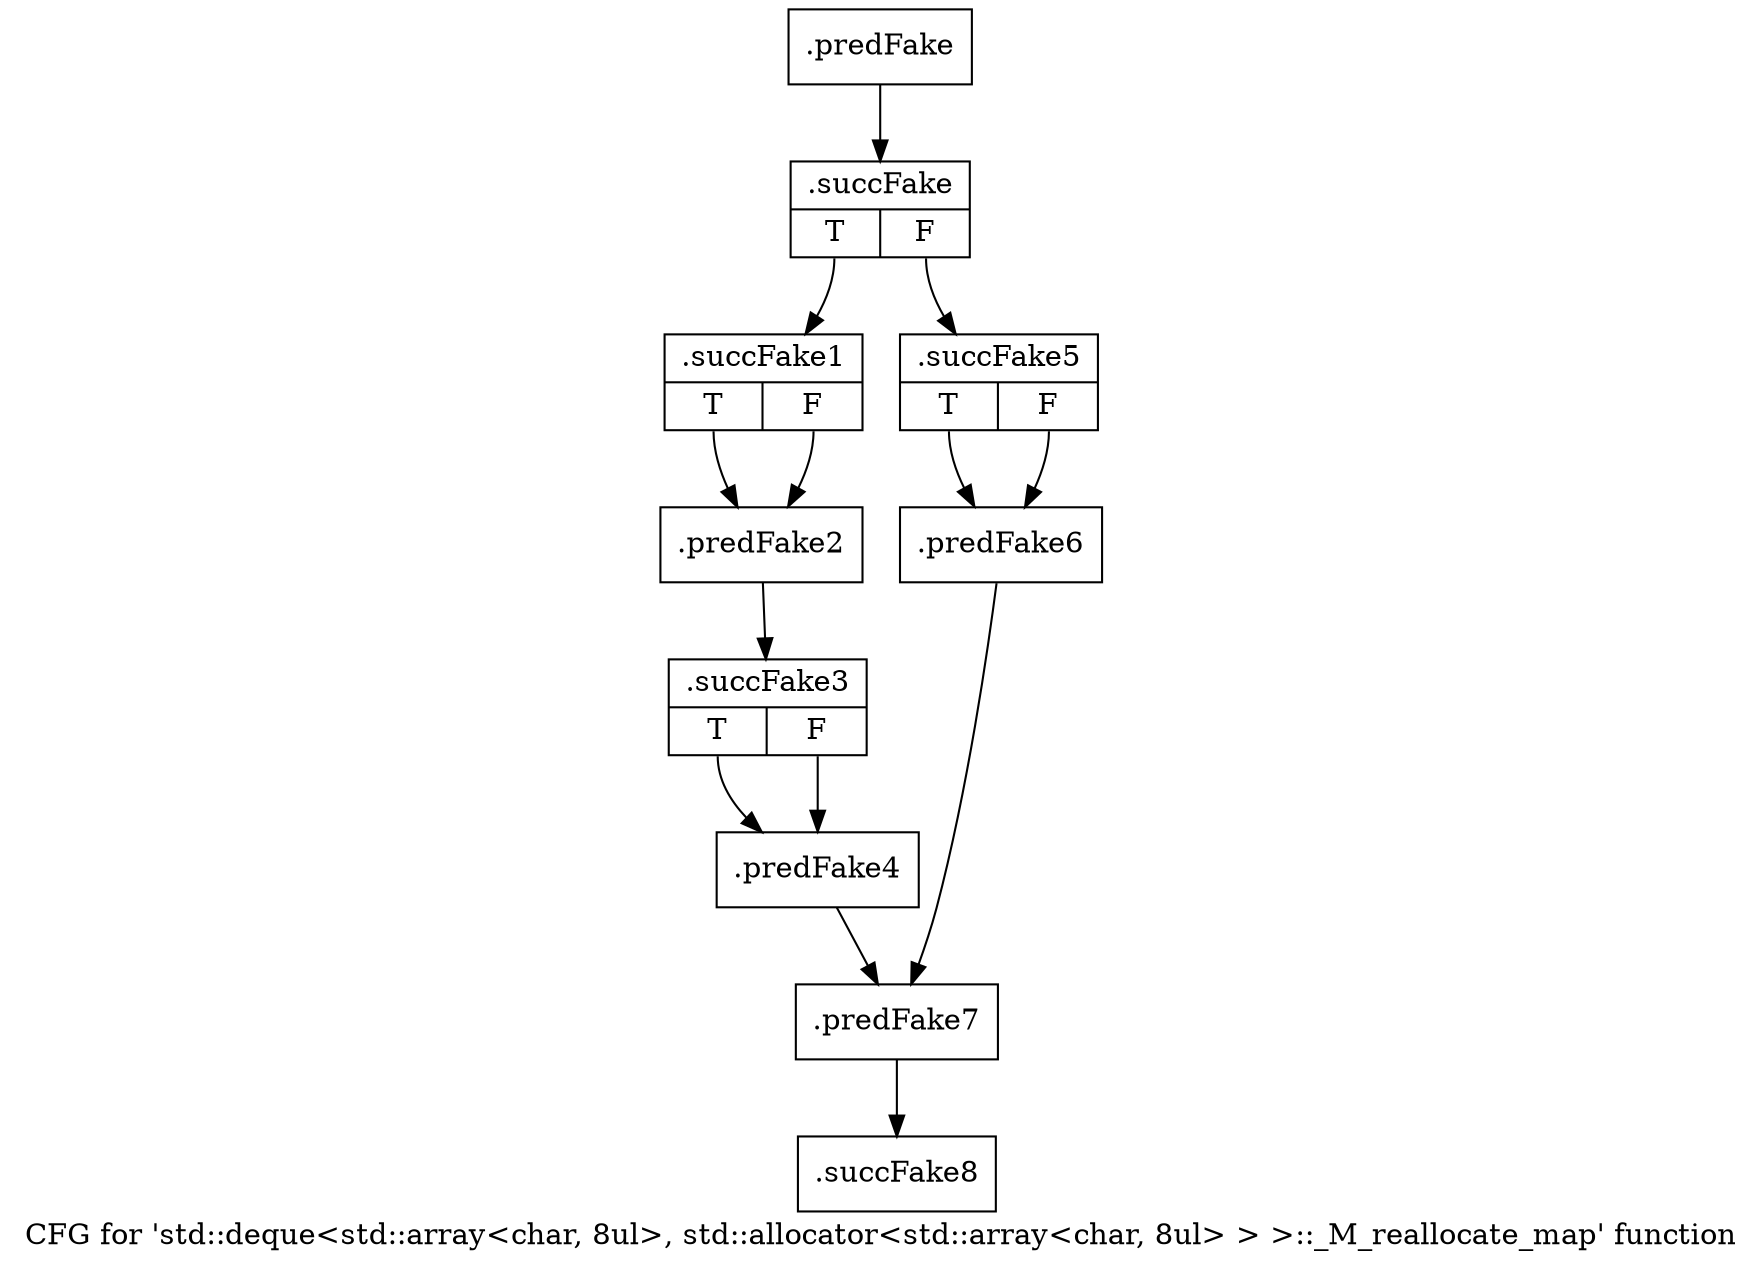 digraph "CFG for 'std::deque\<std::array\<char, 8ul\>, std::allocator\<std::array\<char, 8ul\> \> \>::_M_reallocate_map' function" {
	label="CFG for 'std::deque\<std::array\<char, 8ul\>, std::allocator\<std::array\<char, 8ul\> \> \>::_M_reallocate_map' function";

	Node0x5bb9960 [shape=record,filename="",linenumber="",label="{.predFake}"];
	Node0x5bb9960 -> Node0x6131eb0[ callList="" memoryops="" filename="/mnt/xilinx/Vitis_HLS/2021.2/tps/lnx64/gcc-6.2.0/lib/gcc/x86_64-pc-linux-gnu/6.2.0/../../../../include/c++/6.2.0/bits/deque.tcc" execusionnum="0"];
	Node0x6131eb0 [shape=record,filename="/mnt/xilinx/Vitis_HLS/2021.2/tps/lnx64/gcc-6.2.0/lib/gcc/x86_64-pc-linux-gnu/6.2.0/../../../../include/c++/6.2.0/bits/deque.tcc",linenumber="909",label="{.succFake|{<s0>T|<s1>F}}"];
	Node0x6131eb0:s0 -> Node0x6131f60[ callList="" memoryops="" filename="/mnt/xilinx/Vitis_HLS/2021.2/tps/lnx64/gcc-6.2.0/lib/gcc/x86_64-pc-linux-gnu/6.2.0/../../../../include/c++/6.2.0/bits/deque.tcc" execusionnum="0"];
	Node0x6131eb0:s1 -> Node0x6132310[ callList="" memoryops="" filename="/mnt/xilinx/Vitis_HLS/2021.2/tps/lnx64/gcc-6.2.0/lib/gcc/x86_64-pc-linux-gnu/6.2.0/../../../../include/c++/6.2.0/bits/deque.tcc" execusionnum="0"];
	Node0x6131f60 [shape=record,filename="/mnt/xilinx/Vitis_HLS/2021.2/tps/lnx64/gcc-6.2.0/lib/gcc/x86_64-pc-linux-gnu/6.2.0/../../../../include/c++/6.2.0/bits/deque.tcc",linenumber="913",label="{.succFake1|{<s0>T|<s1>F}}"];
	Node0x6131f60:s0 -> Node0x5bba2e0[ callList="" memoryops="" filename="/mnt/xilinx/Vitis_HLS/2021.2/tps/lnx64/gcc-6.2.0/lib/gcc/x86_64-pc-linux-gnu/6.2.0/../../../../include/c++/6.2.0/bits/deque.tcc" execusionnum="0"];
	Node0x6131f60:s1 -> Node0x5bba2e0[ callList="" memoryops="" filename="/mnt/xilinx/Vitis_HLS/2021.2/tps/lnx64/gcc-6.2.0/lib/gcc/x86_64-pc-linux-gnu/6.2.0/../../../../include/c++/6.2.0/bits/deque.tcc" execusionnum="0"];
	Node0x5bba2e0 [shape=record,filename="/mnt/xilinx/Vitis_HLS/2021.2/tps/lnx64/gcc-6.2.0/lib/gcc/x86_64-pc-linux-gnu/6.2.0/../../../../include/c++/6.2.0/bits/deque.tcc",linenumber="913",label="{.predFake2}"];
	Node0x5bba2e0 -> Node0x6132150[ callList="" memoryops="" filename="/mnt/xilinx/Vitis_HLS/2021.2/tps/lnx64/gcc-6.2.0/lib/gcc/x86_64-pc-linux-gnu/6.2.0/../../../../include/c++/6.2.0/bits/deque.tcc" execusionnum="0"];
	Node0x6132150 [shape=record,filename="/mnt/xilinx/Vitis_HLS/2021.2/tps/lnx64/gcc-6.2.0/lib/gcc/x86_64-pc-linux-gnu/6.2.0/../../../../include/c++/6.2.0/bits/deque.tcc",linenumber="914",label="{.succFake3|{<s0>T|<s1>F}}"];
	Node0x6132150:s0 -> Node0x5bba3d0[ callList="" memoryops="" filename="/mnt/xilinx/Vitis_HLS/2021.2/tps/lnx64/gcc-6.2.0/lib/gcc/x86_64-pc-linux-gnu/6.2.0/../../../../include/c++/6.2.0/bits/deque.tcc" execusionnum="0"];
	Node0x6132150:s1 -> Node0x5bba3d0[ callList="" memoryops="" filename="/mnt/xilinx/Vitis_HLS/2021.2/tps/lnx64/gcc-6.2.0/lib/gcc/x86_64-pc-linux-gnu/6.2.0/../../../../include/c++/6.2.0/bits/deque.tcc" execusionnum="0"];
	Node0x5bba3d0 [shape=record,filename="/mnt/xilinx/Vitis_HLS/2021.2/tps/lnx64/gcc-6.2.0/lib/gcc/x86_64-pc-linux-gnu/6.2.0/../../../../include/c++/6.2.0/bits/deque.tcc",linenumber="922",label="{.predFake4}"];
	Node0x5bba3d0 -> Node0x5bba560[ callList="" memoryops="" filename="/mnt/xilinx/Vitis_HLS/2021.2/tps/lnx64/gcc-6.2.0/lib/gcc/x86_64-pc-linux-gnu/6.2.0/../../../../include/c++/6.2.0/bits/deque.tcc" execusionnum="0"];
	Node0x6132310 [shape=record,filename="/mnt/xilinx/Vitis_HLS/2021.2/tps/lnx64/gcc-6.2.0/lib/gcc/x86_64-pc-linux-gnu/6.2.0/../../../../include/c++/6.2.0/bits/deque.tcc",linenumber="931",label="{.succFake5|{<s0>T|<s1>F}}"];
	Node0x6132310:s0 -> Node0x5bba510[ callList="" memoryops="" filename="/mnt/xilinx/Vitis_HLS/2021.2/tps/lnx64/gcc-6.2.0/lib/gcc/x86_64-pc-linux-gnu/6.2.0/../../../../include/c++/6.2.0/bits/deque.tcc" execusionnum="0"];
	Node0x6132310:s1 -> Node0x5bba510[ callList="" memoryops="" filename="/mnt/xilinx/Vitis_HLS/2021.2/tps/lnx64/gcc-6.2.0/lib/gcc/x86_64-pc-linux-gnu/6.2.0/../../../../include/c++/6.2.0/bits/deque.tcc" execusionnum="0"];
	Node0x5bba510 [shape=record,filename="/mnt/xilinx/Vitis_HLS/2021.2/tps/lnx64/gcc-6.2.0/lib/gcc/x86_64-pc-linux-gnu/6.2.0/../../../../include/c++/6.2.0/bits/deque.tcc",linenumber="931",label="{.predFake6}"];
	Node0x5bba510 -> Node0x5bba560[ callList="" memoryops="" filename="/mnt/xilinx/Vitis_HLS/2021.2/tps/lnx64/gcc-6.2.0/lib/gcc/x86_64-pc-linux-gnu/6.2.0/../../../../include/c++/6.2.0/bits/deque.tcc" execusionnum="0"];
	Node0x5bba560 [shape=record,filename="/mnt/xilinx/Vitis_HLS/2021.2/tps/lnx64/gcc-6.2.0/lib/gcc/x86_64-pc-linux-gnu/6.2.0/../../../../include/c++/6.2.0/bits/deque.tcc",linenumber="941",label="{.predFake7}"];
	Node0x5bba560 -> Node0x61325b0[ callList="" memoryops="" filename="/mnt/xilinx/Vitis_HLS/2021.2/tps/lnx64/gcc-6.2.0/lib/gcc/x86_64-pc-linux-gnu/6.2.0/../../../../include/c++/6.2.0/bits/deque.tcc" execusionnum="0"];
	Node0x61325b0 [shape=record,filename="/mnt/xilinx/Vitis_HLS/2021.2/tps/lnx64/gcc-6.2.0/lib/gcc/x86_64-pc-linux-gnu/6.2.0/../../../../include/c++/6.2.0/bits/deque.tcc",linenumber="943",label="{.succFake8}"];
}
